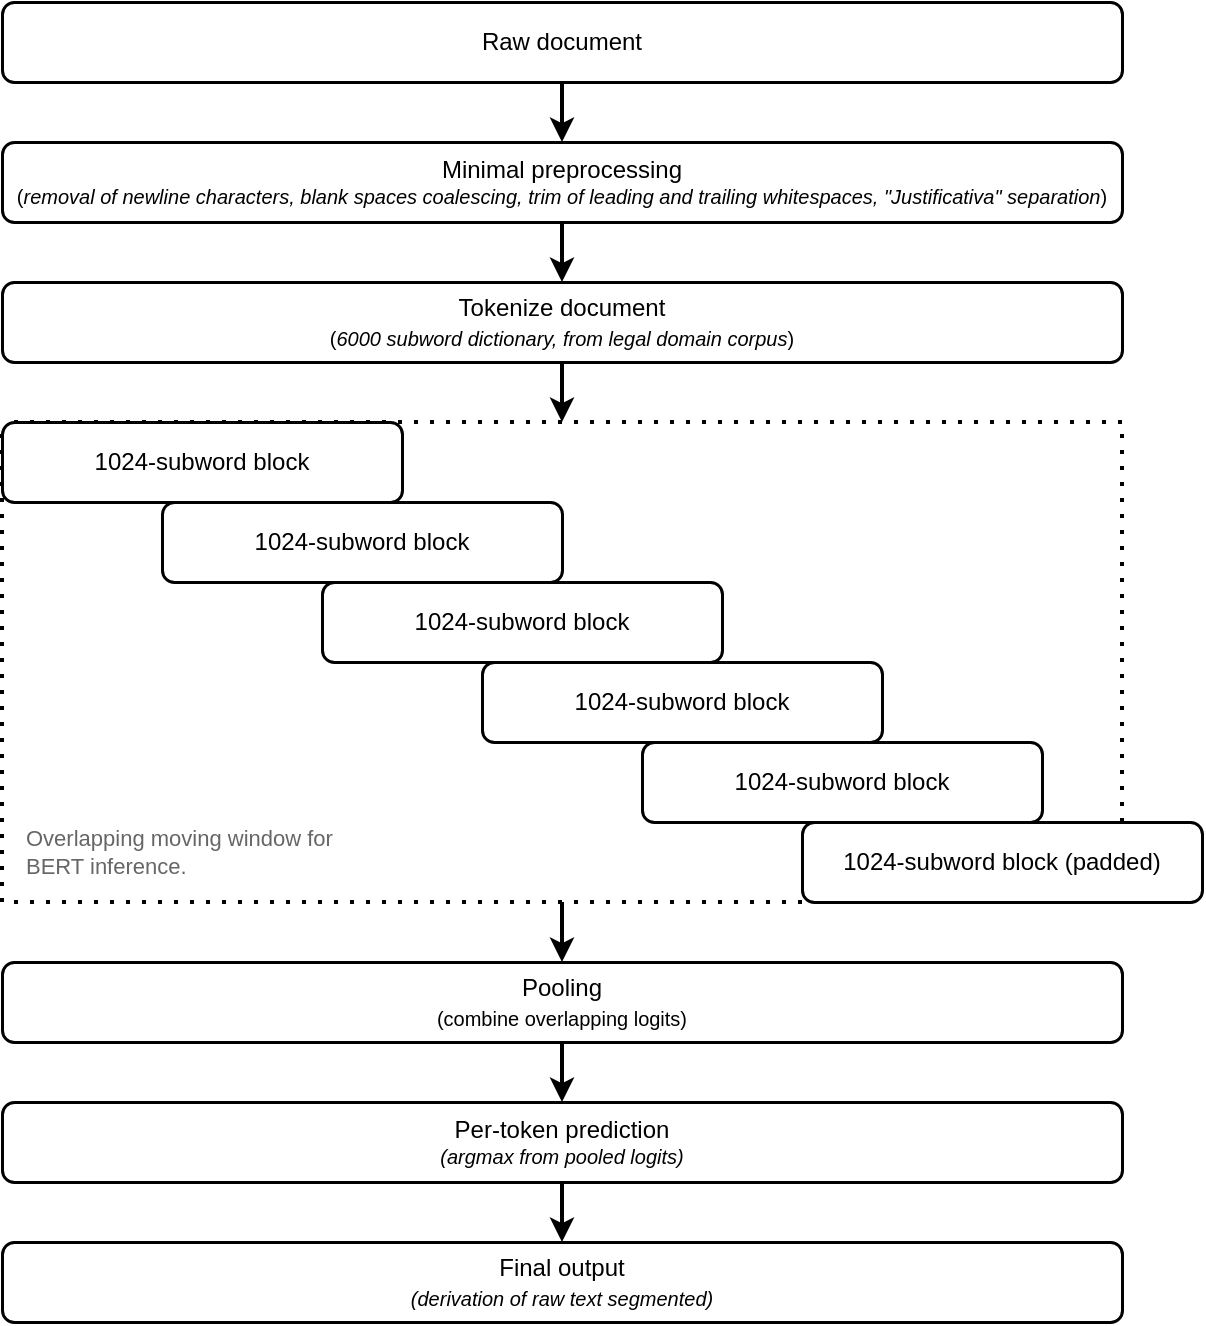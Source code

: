 <mxfile version="17.1.2" type="device"><diagram id="c7XqK356Egx5bUnHXstY" name="Page-1"><mxGraphModel dx="1422" dy="768" grid="1" gridSize="10" guides="1" tooltips="1" connect="1" arrows="1" fold="1" page="1" pageScale="1" pageWidth="850" pageHeight="1100" math="0" shadow="0"><root><mxCell id="0"/><mxCell id="1" parent="0"/><mxCell id="uCvwQPNUsHBRhCJgeoLm-10" value="" style="endArrow=none;dashed=1;html=1;dashPattern=1 3;strokeWidth=2;rounded=0;" edge="1" parent="1"><mxGeometry width="50" height="50" relative="1" as="geometry"><mxPoint x="720" y="450" as="sourcePoint"/><mxPoint x="720" y="210" as="targetPoint"/></mxGeometry></mxCell><mxCell id="uCvwQPNUsHBRhCJgeoLm-13" style="edgeStyle=orthogonalEdgeStyle;rounded=0;orthogonalLoop=1;jettySize=auto;html=1;exitX=0.5;exitY=1;exitDx=0;exitDy=0;entryX=0.5;entryY=0;entryDx=0;entryDy=0;strokeWidth=2;" edge="1" parent="1" source="uCvwQPNUsHBRhCJgeoLm-1" target="uCvwQPNUsHBRhCJgeoLm-2"><mxGeometry relative="1" as="geometry"/></mxCell><mxCell id="uCvwQPNUsHBRhCJgeoLm-1" value="&lt;div style=&quot;font-size: 10px&quot;&gt;&lt;font style=&quot;font-size: 12px&quot;&gt;Minimal preprocessing&lt;/font&gt;&lt;/div&gt;&lt;div style=&quot;font-size: 10px&quot;&gt;(&lt;i&gt;removal of newline characters, blank spaces coalescing, trim of leading and trailing whitespaces, &quot;Justificativa&quot; separation&lt;/i&gt;)&lt;/div&gt;" style="rounded=1;whiteSpace=wrap;html=1;strokeWidth=1.5;" vertex="1" parent="1"><mxGeometry x="160" y="70" width="560" height="40" as="geometry"/></mxCell><mxCell id="uCvwQPNUsHBRhCJgeoLm-14" style="edgeStyle=orthogonalEdgeStyle;rounded=0;orthogonalLoop=1;jettySize=auto;html=1;exitX=0.5;exitY=1;exitDx=0;exitDy=0;strokeWidth=2;" edge="1" parent="1" source="uCvwQPNUsHBRhCJgeoLm-2"><mxGeometry relative="1" as="geometry"><mxPoint x="440" y="210" as="targetPoint"/></mxGeometry></mxCell><mxCell id="uCvwQPNUsHBRhCJgeoLm-2" value="&lt;div&gt;Tokenize document &lt;font style=&quot;font-size: 10px&quot;&gt;&lt;br&gt;&lt;/font&gt;&lt;/div&gt;&lt;div&gt;&lt;font style=&quot;font-size: 10px&quot;&gt;(&lt;i&gt;6000 subword dictionary, from legal domain corpus&lt;/i&gt;)&lt;/font&gt;&lt;/div&gt;" style="rounded=1;whiteSpace=wrap;html=1;strokeWidth=1.5;" vertex="1" parent="1"><mxGeometry x="160" y="140" width="560" height="40" as="geometry"/></mxCell><mxCell id="uCvwQPNUsHBRhCJgeoLm-3" value="1024-subword block" style="rounded=1;whiteSpace=wrap;html=1;strokeWidth=1.5;" vertex="1" parent="1"><mxGeometry x="160" y="210" width="200" height="40" as="geometry"/></mxCell><mxCell id="uCvwQPNUsHBRhCJgeoLm-4" value="1024-subword block" style="rounded=1;whiteSpace=wrap;html=1;strokeWidth=1.5;" vertex="1" parent="1"><mxGeometry x="240" y="250" width="200" height="40" as="geometry"/></mxCell><mxCell id="uCvwQPNUsHBRhCJgeoLm-5" value="1024-subword block" style="rounded=1;whiteSpace=wrap;html=1;strokeWidth=1.5;" vertex="1" parent="1"><mxGeometry x="320" y="290" width="200" height="40" as="geometry"/></mxCell><mxCell id="uCvwQPNUsHBRhCJgeoLm-6" value="1024-subword block" style="rounded=1;whiteSpace=wrap;html=1;strokeWidth=1.5;" vertex="1" parent="1"><mxGeometry x="400" y="330" width="200" height="40" as="geometry"/></mxCell><mxCell id="uCvwQPNUsHBRhCJgeoLm-7" value="1024-subword block" style="rounded=1;whiteSpace=wrap;html=1;strokeWidth=1.5;" vertex="1" parent="1"><mxGeometry x="480" y="370" width="200" height="40" as="geometry"/></mxCell><mxCell id="uCvwQPNUsHBRhCJgeoLm-9" value="" style="endArrow=none;dashed=1;html=1;dashPattern=1 3;strokeWidth=2;rounded=0;" edge="1" parent="1"><mxGeometry width="50" height="50" relative="1" as="geometry"><mxPoint x="160" y="450" as="sourcePoint"/><mxPoint x="160" y="210" as="targetPoint"/></mxGeometry></mxCell><mxCell id="uCvwQPNUsHBRhCJgeoLm-11" value="" style="endArrow=none;dashed=1;html=1;dashPattern=1 3;strokeWidth=2;rounded=0;" edge="1" parent="1"><mxGeometry width="50" height="50" relative="1" as="geometry"><mxPoint x="720" y="210" as="sourcePoint"/><mxPoint x="160" y="210" as="targetPoint"/></mxGeometry></mxCell><mxCell id="uCvwQPNUsHBRhCJgeoLm-12" value="" style="endArrow=none;dashed=1;html=1;dashPattern=1 3;strokeWidth=2;rounded=0;" edge="1" parent="1"><mxGeometry width="50" height="50" relative="1" as="geometry"><mxPoint x="720" y="450" as="sourcePoint"/><mxPoint x="160" y="450" as="targetPoint"/></mxGeometry></mxCell><mxCell id="uCvwQPNUsHBRhCJgeoLm-8" value="1024-subword block (padded)" style="rounded=1;whiteSpace=wrap;html=1;strokeWidth=1.5;" vertex="1" parent="1"><mxGeometry x="560" y="410" width="200" height="40" as="geometry"/></mxCell><mxCell id="uCvwQPNUsHBRhCJgeoLm-16" style="edgeStyle=orthogonalEdgeStyle;rounded=0;orthogonalLoop=1;jettySize=auto;html=1;exitX=0.5;exitY=0;exitDx=0;exitDy=0;startArrow=classic;startFill=1;endArrow=none;endFill=0;strokeWidth=2;" edge="1" parent="1" source="uCvwQPNUsHBRhCJgeoLm-15"><mxGeometry relative="1" as="geometry"><mxPoint x="440" y="450" as="targetPoint"/></mxGeometry></mxCell><mxCell id="uCvwQPNUsHBRhCJgeoLm-18" style="edgeStyle=orthogonalEdgeStyle;rounded=0;orthogonalLoop=1;jettySize=auto;html=1;exitX=0.5;exitY=1;exitDx=0;exitDy=0;entryX=0.5;entryY=0;entryDx=0;entryDy=0;startArrow=none;startFill=0;endArrow=classic;endFill=1;strokeWidth=2;" edge="1" parent="1" source="uCvwQPNUsHBRhCJgeoLm-15" target="uCvwQPNUsHBRhCJgeoLm-17"><mxGeometry relative="1" as="geometry"/></mxCell><mxCell id="uCvwQPNUsHBRhCJgeoLm-15" value="&lt;div&gt;Pooling&lt;/div&gt;&lt;div&gt;&lt;font style=&quot;font-size: 10px&quot;&gt;(combine overlapping logits)&lt;/font&gt;&lt;/div&gt;" style="rounded=1;whiteSpace=wrap;html=1;strokeWidth=1.5;" vertex="1" parent="1"><mxGeometry x="160" y="480" width="560" height="40" as="geometry"/></mxCell><mxCell id="uCvwQPNUsHBRhCJgeoLm-20" style="edgeStyle=orthogonalEdgeStyle;rounded=0;orthogonalLoop=1;jettySize=auto;html=1;exitX=0.5;exitY=1;exitDx=0;exitDy=0;entryX=0.5;entryY=0;entryDx=0;entryDy=0;startArrow=none;startFill=0;endArrow=classic;endFill=1;strokeWidth=2;" edge="1" parent="1" source="uCvwQPNUsHBRhCJgeoLm-17" target="uCvwQPNUsHBRhCJgeoLm-19"><mxGeometry relative="1" as="geometry"/></mxCell><mxCell id="uCvwQPNUsHBRhCJgeoLm-17" value="&lt;div&gt;Per-token prediction&lt;/div&gt;&lt;div style=&quot;font-size: 10px&quot;&gt;&lt;i&gt;(argmax from pooled logits)&lt;/i&gt;&lt;/div&gt;" style="rounded=1;whiteSpace=wrap;html=1;strokeWidth=1.5;" vertex="1" parent="1"><mxGeometry x="160" y="550" width="560" height="40" as="geometry"/></mxCell><mxCell id="uCvwQPNUsHBRhCJgeoLm-19" value="&lt;div&gt;Final output&lt;/div&gt;&lt;div&gt;&lt;i&gt;&lt;font style=&quot;font-size: 10px&quot;&gt;(derivation of raw text segmented)&lt;/font&gt;&lt;/i&gt;&lt;/div&gt;" style="rounded=1;whiteSpace=wrap;html=1;strokeWidth=1.5;" vertex="1" parent="1"><mxGeometry x="160" y="620" width="560" height="40" as="geometry"/></mxCell><mxCell id="uCvwQPNUsHBRhCJgeoLm-22" style="edgeStyle=orthogonalEdgeStyle;rounded=0;orthogonalLoop=1;jettySize=auto;html=1;exitX=0.5;exitY=1;exitDx=0;exitDy=0;entryX=0.5;entryY=0;entryDx=0;entryDy=0;startArrow=none;startFill=0;endArrow=classic;endFill=1;strokeWidth=2;" edge="1" parent="1" source="uCvwQPNUsHBRhCJgeoLm-21" target="uCvwQPNUsHBRhCJgeoLm-1"><mxGeometry relative="1" as="geometry"/></mxCell><mxCell id="uCvwQPNUsHBRhCJgeoLm-21" value="Raw document" style="rounded=1;whiteSpace=wrap;html=1;strokeWidth=1.5;" vertex="1" parent="1"><mxGeometry x="160" width="560" height="40" as="geometry"/></mxCell><mxCell id="uCvwQPNUsHBRhCJgeoLm-23" value="&lt;font style=&quot;font-size: 11px&quot;&gt;Overlapping moving window for BERT inference.&lt;/font&gt;" style="text;html=1;strokeColor=none;fillColor=none;align=left;verticalAlign=middle;whiteSpace=wrap;rounded=0;fontSize=10;fontColor=#666666;" vertex="1" parent="1"><mxGeometry x="170" y="410" width="170" height="30" as="geometry"/></mxCell></root></mxGraphModel></diagram></mxfile>